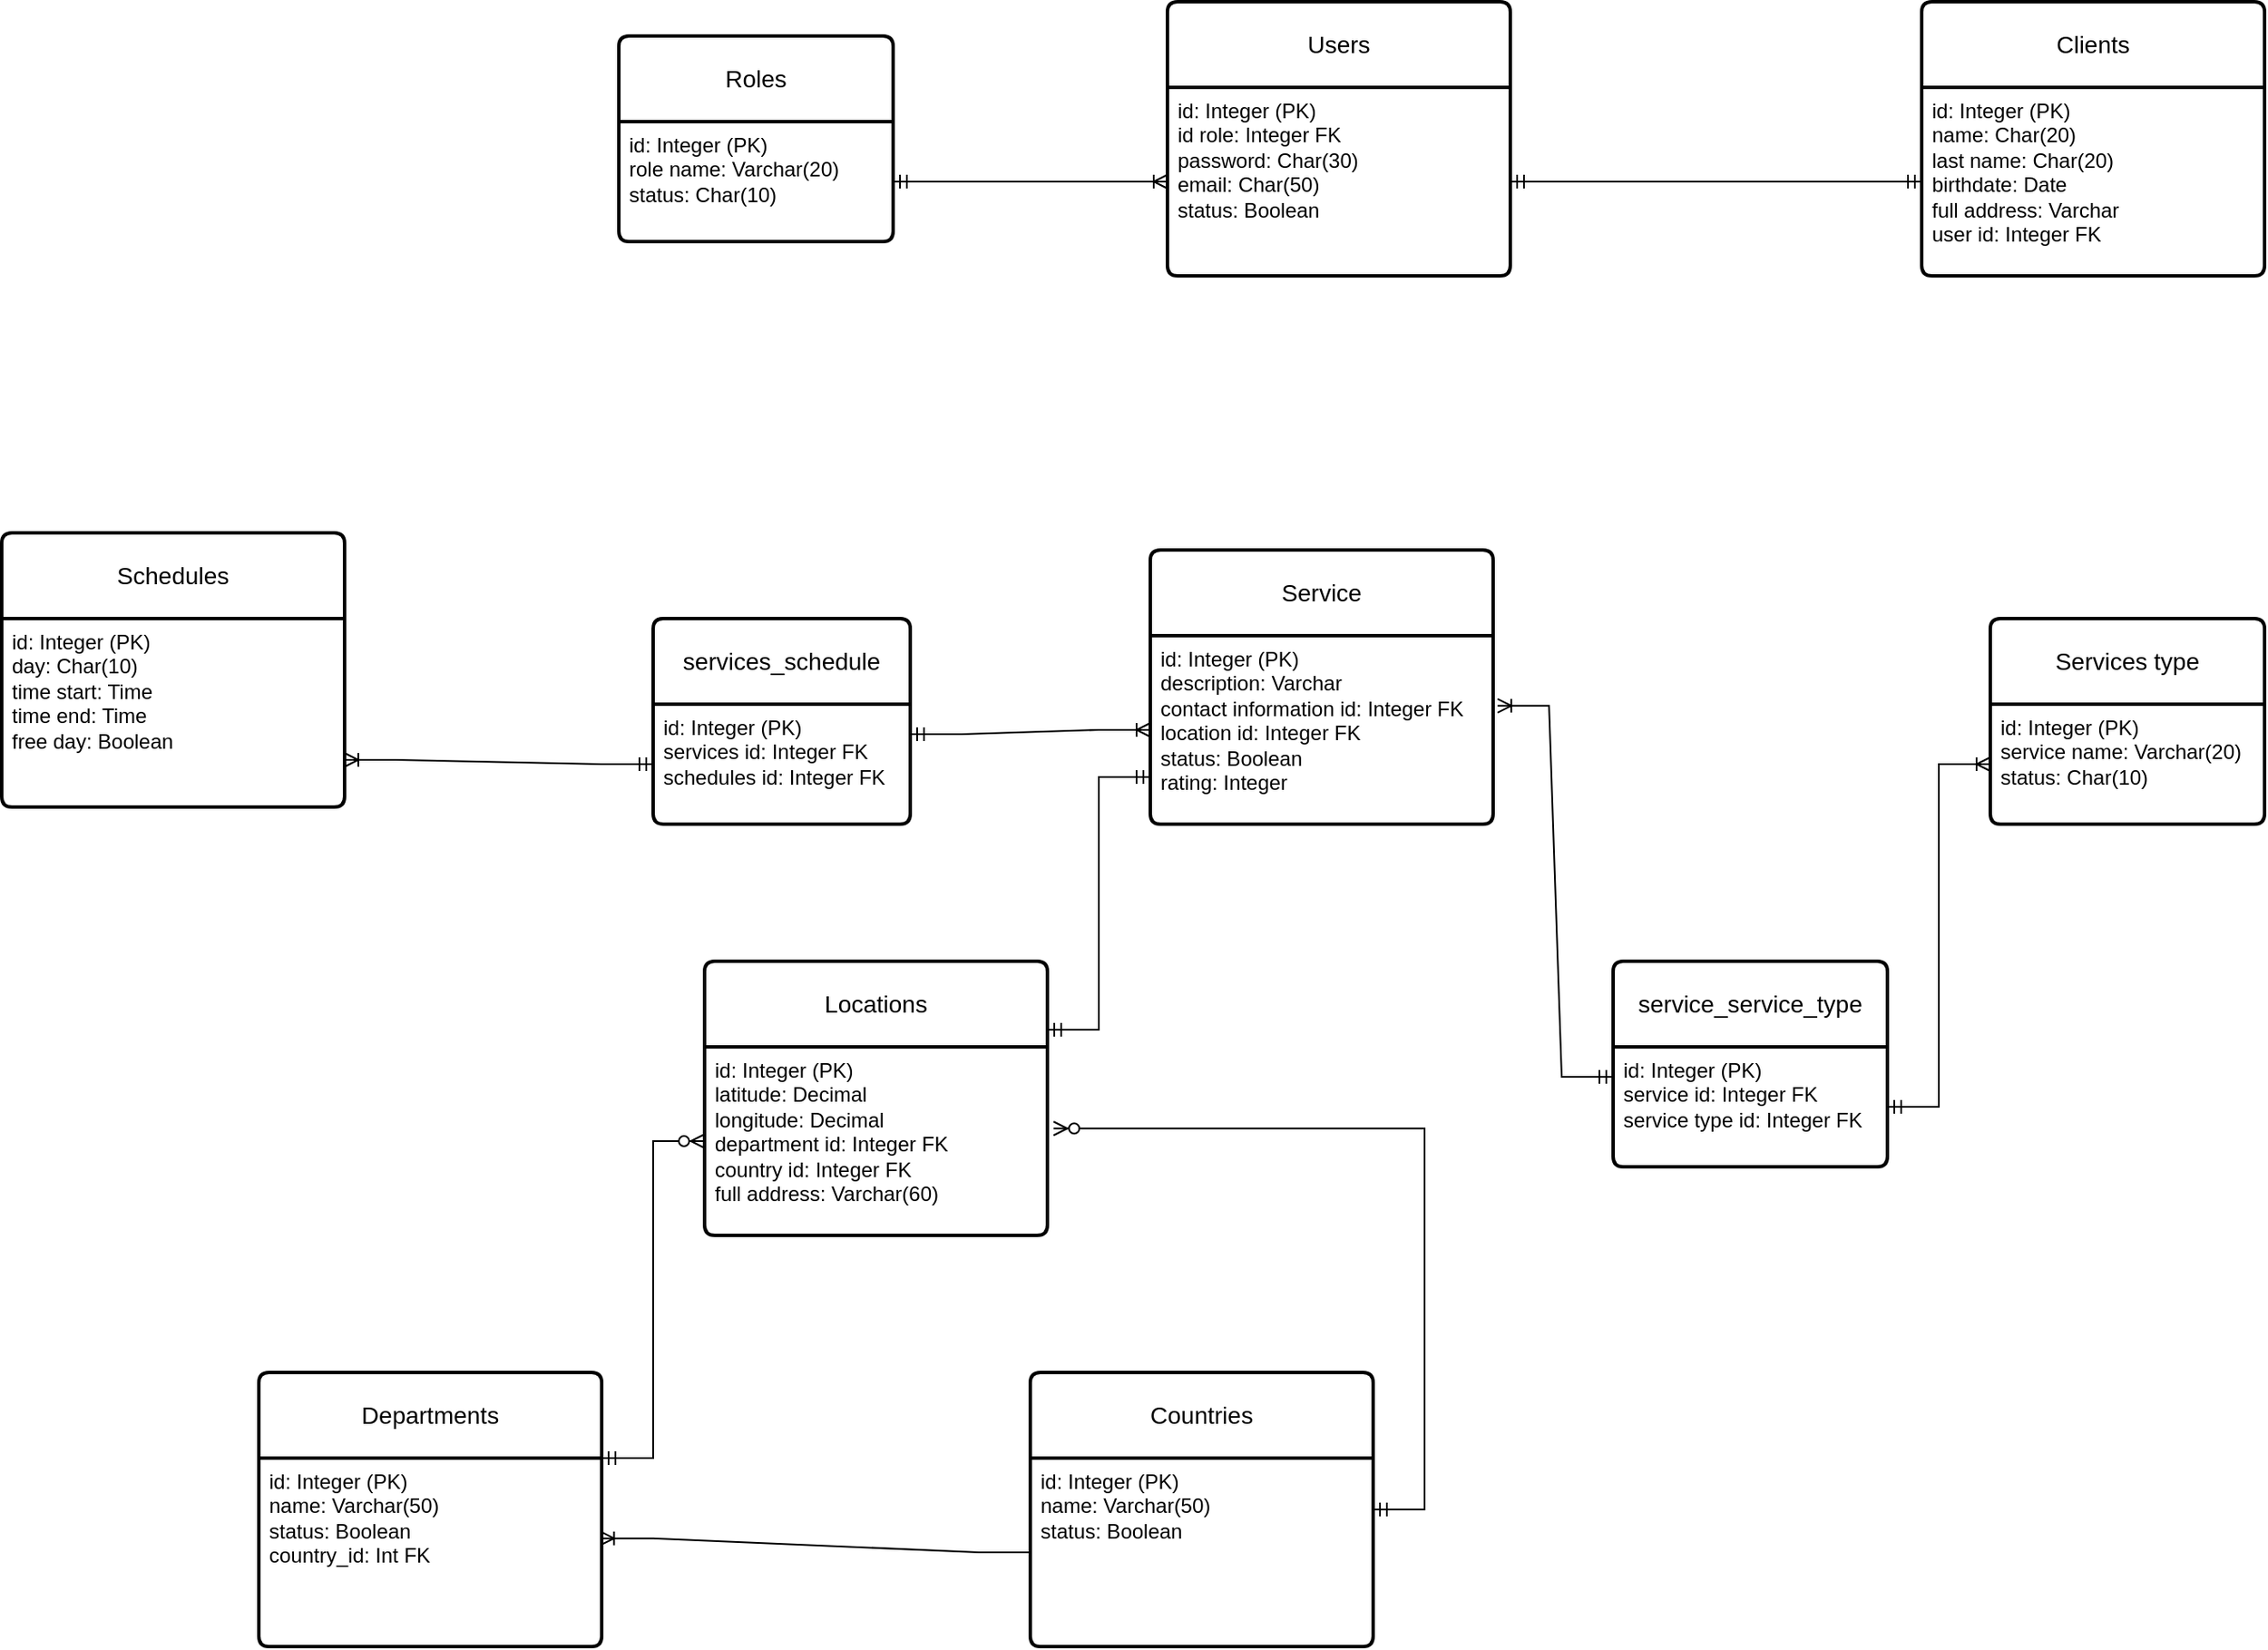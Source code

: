 <mxfile version="21.8.1" type="github">
  <diagram name="Page-1" id="JjEwmtj5MDWn0N0PvPRe">
    <mxGraphModel dx="1583" dy="1569" grid="1" gridSize="10" guides="1" tooltips="1" connect="1" arrows="1" fold="1" page="1" pageScale="1" pageWidth="850" pageHeight="1100" math="0" shadow="0">
      <root>
        <mxCell id="0" />
        <mxCell id="1" parent="0" />
        <mxCell id="XtZk6QxF-_q8XOVQxI7a-14" value="Service" style="swimlane;childLayout=stackLayout;horizontal=1;startSize=50;horizontalStack=0;rounded=1;fontSize=14;fontStyle=0;strokeWidth=2;resizeParent=0;resizeLast=1;shadow=0;dashed=0;align=center;arcSize=4;whiteSpace=wrap;html=1;" parent="1" vertex="1">
          <mxGeometry x="110" y="40" width="200" height="160" as="geometry" />
        </mxCell>
        <mxCell id="XtZk6QxF-_q8XOVQxI7a-15" value="id: Integer (PK)&lt;br&gt;description: Varchar&lt;br&gt;contact information id: Integer FK&lt;br&gt;location id: Integer FK&lt;br&gt;status: Boolean&lt;br&gt;rating: Integer&amp;nbsp;" style="align=left;strokeColor=none;fillColor=none;spacingLeft=4;fontSize=12;verticalAlign=top;resizable=0;rotatable=0;part=1;html=1;" parent="XtZk6QxF-_q8XOVQxI7a-14" vertex="1">
          <mxGeometry y="50" width="200" height="110" as="geometry" />
        </mxCell>
        <mxCell id="XtZk6QxF-_q8XOVQxI7a-16" value="Schedules" style="swimlane;childLayout=stackLayout;horizontal=1;startSize=50;horizontalStack=0;rounded=1;fontSize=14;fontStyle=0;strokeWidth=2;resizeParent=0;resizeLast=1;shadow=0;dashed=0;align=center;arcSize=4;whiteSpace=wrap;html=1;" parent="1" vertex="1">
          <mxGeometry x="-560" y="30" width="200" height="160" as="geometry" />
        </mxCell>
        <mxCell id="XtZk6QxF-_q8XOVQxI7a-17" value="id: Integer (PK)&lt;br&gt;day: Char(10)&lt;br&gt;time start: Time&lt;br&gt;time end: Time&lt;br&gt;free day: Boolean" style="align=left;strokeColor=none;fillColor=none;spacingLeft=4;fontSize=12;verticalAlign=top;resizable=0;rotatable=0;part=1;html=1;" parent="XtZk6QxF-_q8XOVQxI7a-16" vertex="1">
          <mxGeometry y="50" width="200" height="110" as="geometry" />
        </mxCell>
        <mxCell id="XtZk6QxF-_q8XOVQxI7a-18" value="services_schedule" style="swimlane;childLayout=stackLayout;horizontal=1;startSize=50;horizontalStack=0;rounded=1;fontSize=14;fontStyle=0;strokeWidth=2;resizeParent=0;resizeLast=1;shadow=0;dashed=0;align=center;arcSize=4;whiteSpace=wrap;html=1;" parent="1" vertex="1">
          <mxGeometry x="-180" y="80" width="150" height="120" as="geometry" />
        </mxCell>
        <mxCell id="XtZk6QxF-_q8XOVQxI7a-19" value="id: Integer (PK)&lt;br&gt;services id: Integer FK&lt;br&gt;schedules id: Integer FK" style="align=left;strokeColor=none;fillColor=none;spacingLeft=4;fontSize=12;verticalAlign=top;resizable=0;rotatable=0;part=1;html=1;" parent="XtZk6QxF-_q8XOVQxI7a-18" vertex="1">
          <mxGeometry y="50" width="150" height="70" as="geometry" />
        </mxCell>
        <mxCell id="XtZk6QxF-_q8XOVQxI7a-22" value="" style="edgeStyle=entityRelationEdgeStyle;fontSize=12;html=1;endArrow=ERoneToMany;startArrow=ERmandOne;rounded=0;entryX=1;entryY=0.75;entryDx=0;entryDy=0;exitX=0;exitY=0.5;exitDx=0;exitDy=0;" parent="1" source="XtZk6QxF-_q8XOVQxI7a-19" target="XtZk6QxF-_q8XOVQxI7a-17" edge="1">
          <mxGeometry width="100" height="100" relative="1" as="geometry">
            <mxPoint x="-230" y="390" as="sourcePoint" />
            <mxPoint x="-250" y="280" as="targetPoint" />
            <Array as="points">
              <mxPoint x="-270" y="370" />
              <mxPoint x="-200" y="310" />
              <mxPoint x="-230" y="370" />
            </Array>
          </mxGeometry>
        </mxCell>
        <mxCell id="XtZk6QxF-_q8XOVQxI7a-26" value="" style="edgeStyle=entityRelationEdgeStyle;fontSize=12;html=1;endArrow=ERoneToMany;startArrow=ERmandOne;rounded=0;entryX=0;entryY=0.5;entryDx=0;entryDy=0;exitX=1;exitY=0.25;exitDx=0;exitDy=0;" parent="1" source="XtZk6QxF-_q8XOVQxI7a-19" target="XtZk6QxF-_q8XOVQxI7a-15" edge="1">
          <mxGeometry width="100" height="100" relative="1" as="geometry">
            <mxPoint x="-90" y="358" as="sourcePoint" />
            <mxPoint x="-150" y="155" as="targetPoint" />
            <Array as="points">
              <mxPoint x="-260" y="380" />
              <mxPoint x="-190" y="320" />
              <mxPoint x="-220" y="380" />
            </Array>
          </mxGeometry>
        </mxCell>
        <mxCell id="XtZk6QxF-_q8XOVQxI7a-27" value="Services type" style="swimlane;childLayout=stackLayout;horizontal=1;startSize=50;horizontalStack=0;rounded=1;fontSize=14;fontStyle=0;strokeWidth=2;resizeParent=0;resizeLast=1;shadow=0;dashed=0;align=center;arcSize=4;whiteSpace=wrap;html=1;" parent="1" vertex="1">
          <mxGeometry x="600" y="80" width="160" height="120" as="geometry" />
        </mxCell>
        <mxCell id="XtZk6QxF-_q8XOVQxI7a-28" value="id: Integer (PK)&lt;br&gt;service name: Varchar(20)&lt;br&gt;status: Char(10)" style="align=left;strokeColor=none;fillColor=none;spacingLeft=4;fontSize=12;verticalAlign=top;resizable=0;rotatable=0;part=1;html=1;" parent="XtZk6QxF-_q8XOVQxI7a-27" vertex="1">
          <mxGeometry y="50" width="160" height="70" as="geometry" />
        </mxCell>
        <mxCell id="19-on1ZWLtMRSixz8w2d-1" value="service_service_type" style="swimlane;childLayout=stackLayout;horizontal=1;startSize=50;horizontalStack=0;rounded=1;fontSize=14;fontStyle=0;strokeWidth=2;resizeParent=0;resizeLast=1;shadow=0;dashed=0;align=center;arcSize=4;whiteSpace=wrap;html=1;" parent="1" vertex="1">
          <mxGeometry x="380" y="280" width="160" height="120" as="geometry" />
        </mxCell>
        <mxCell id="19-on1ZWLtMRSixz8w2d-2" value="id: Integer (PK)&lt;br&gt;service id: Integer FK&lt;br&gt;service type id: Integer FK" style="align=left;strokeColor=none;fillColor=none;spacingLeft=4;fontSize=12;verticalAlign=top;resizable=0;rotatable=0;part=1;html=1;" parent="19-on1ZWLtMRSixz8w2d-1" vertex="1">
          <mxGeometry y="50" width="160" height="70" as="geometry" />
        </mxCell>
        <mxCell id="19-on1ZWLtMRSixz8w2d-3" value="" style="edgeStyle=entityRelationEdgeStyle;fontSize=12;html=1;endArrow=ERoneToMany;startArrow=ERmandOne;rounded=0;exitX=0;exitY=0.25;exitDx=0;exitDy=0;entryX=1.013;entryY=0.372;entryDx=0;entryDy=0;entryPerimeter=0;" parent="1" source="19-on1ZWLtMRSixz8w2d-2" target="XtZk6QxF-_q8XOVQxI7a-15" edge="1">
          <mxGeometry width="100" height="100" relative="1" as="geometry">
            <mxPoint x="180" y="460" as="sourcePoint" />
            <mxPoint x="220" y="270" as="targetPoint" />
          </mxGeometry>
        </mxCell>
        <mxCell id="19-on1ZWLtMRSixz8w2d-4" value="" style="edgeStyle=entityRelationEdgeStyle;fontSize=12;html=1;endArrow=ERoneToMany;startArrow=ERmandOne;rounded=0;exitX=1;exitY=0.5;exitDx=0;exitDy=0;" parent="1" source="19-on1ZWLtMRSixz8w2d-2" target="XtZk6QxF-_q8XOVQxI7a-28" edge="1">
          <mxGeometry width="100" height="100" relative="1" as="geometry">
            <mxPoint x="587" y="557" as="sourcePoint" />
            <mxPoint x="580" y="300" as="targetPoint" />
          </mxGeometry>
        </mxCell>
        <mxCell id="19-on1ZWLtMRSixz8w2d-5" value="Locations" style="swimlane;childLayout=stackLayout;horizontal=1;startSize=50;horizontalStack=0;rounded=1;fontSize=14;fontStyle=0;strokeWidth=2;resizeParent=0;resizeLast=1;shadow=0;dashed=0;align=center;arcSize=4;whiteSpace=wrap;html=1;" parent="1" vertex="1">
          <mxGeometry x="-150" y="280" width="200" height="160" as="geometry" />
        </mxCell>
        <mxCell id="19-on1ZWLtMRSixz8w2d-6" value="id: Integer (PK)&lt;br&gt;latitude: Decimal&lt;br&gt;longitude: Decimal&lt;br&gt;department id: Integer FK&lt;br&gt;country id: Integer FK&lt;br&gt;full address: Varchar(60)" style="align=left;strokeColor=none;fillColor=none;spacingLeft=4;fontSize=12;verticalAlign=top;resizable=0;rotatable=0;part=1;html=1;" parent="19-on1ZWLtMRSixz8w2d-5" vertex="1">
          <mxGeometry y="50" width="200" height="110" as="geometry" />
        </mxCell>
        <mxCell id="lZ5rrkfNjCBdKvJuL95W-1" value="" style="edgeStyle=entityRelationEdgeStyle;fontSize=12;html=1;endArrow=ERmandOne;startArrow=ERmandOne;rounded=0;entryX=1;entryY=0.25;entryDx=0;entryDy=0;exitX=0;exitY=0.75;exitDx=0;exitDy=0;" parent="1" source="XtZk6QxF-_q8XOVQxI7a-15" target="19-on1ZWLtMRSixz8w2d-5" edge="1">
          <mxGeometry width="100" height="100" relative="1" as="geometry">
            <mxPoint x="150" y="270" as="sourcePoint" />
            <mxPoint x="60" y="210" as="targetPoint" />
          </mxGeometry>
        </mxCell>
        <mxCell id="JZs5IUJt6lr9gzF4YLtZ-1" value="Departments" style="swimlane;childLayout=stackLayout;horizontal=1;startSize=50;horizontalStack=0;rounded=1;fontSize=14;fontStyle=0;strokeWidth=2;resizeParent=0;resizeLast=1;shadow=0;dashed=0;align=center;arcSize=4;whiteSpace=wrap;html=1;" parent="1" vertex="1">
          <mxGeometry x="-410" y="520" width="200" height="160" as="geometry" />
        </mxCell>
        <mxCell id="JZs5IUJt6lr9gzF4YLtZ-2" value="id: Integer (PK)&lt;br&gt;name: Varchar(50)&lt;br&gt;status: Boolean&lt;br&gt;country_id: Int FK" style="align=left;strokeColor=none;fillColor=none;spacingLeft=4;fontSize=12;verticalAlign=top;resizable=0;rotatable=0;part=1;html=1;" parent="JZs5IUJt6lr9gzF4YLtZ-1" vertex="1">
          <mxGeometry y="50" width="200" height="110" as="geometry" />
        </mxCell>
        <mxCell id="JZs5IUJt6lr9gzF4YLtZ-3" value="" style="edgeStyle=entityRelationEdgeStyle;fontSize=12;html=1;endArrow=ERzeroToMany;startArrow=ERmandOne;rounded=0;exitX=1;exitY=0;exitDx=0;exitDy=0;entryX=0;entryY=0.5;entryDx=0;entryDy=0;" parent="1" source="JZs5IUJt6lr9gzF4YLtZ-2" target="19-on1ZWLtMRSixz8w2d-6" edge="1">
          <mxGeometry width="100" height="100" relative="1" as="geometry">
            <mxPoint x="-120" y="620" as="sourcePoint" />
            <mxPoint x="-20" y="520" as="targetPoint" />
          </mxGeometry>
        </mxCell>
        <mxCell id="JZs5IUJt6lr9gzF4YLtZ-5" value="Countries" style="swimlane;childLayout=stackLayout;horizontal=1;startSize=50;horizontalStack=0;rounded=1;fontSize=14;fontStyle=0;strokeWidth=2;resizeParent=0;resizeLast=1;shadow=0;dashed=0;align=center;arcSize=4;whiteSpace=wrap;html=1;" parent="1" vertex="1">
          <mxGeometry x="40" y="520" width="200" height="160" as="geometry" />
        </mxCell>
        <mxCell id="JZs5IUJt6lr9gzF4YLtZ-6" value="id: Integer (PK)&lt;br&gt;name: Varchar(50)&lt;br&gt;status: Boolean" style="align=left;strokeColor=none;fillColor=none;spacingLeft=4;fontSize=12;verticalAlign=top;resizable=0;rotatable=0;part=1;html=1;" parent="JZs5IUJt6lr9gzF4YLtZ-5" vertex="1">
          <mxGeometry y="50" width="200" height="110" as="geometry" />
        </mxCell>
        <mxCell id="JZs5IUJt6lr9gzF4YLtZ-8" value="" style="edgeStyle=entityRelationEdgeStyle;fontSize=12;html=1;endArrow=ERzeroToMany;startArrow=ERmandOne;rounded=0;entryX=1.018;entryY=0.433;entryDx=0;entryDy=0;entryPerimeter=0;" parent="1" source="JZs5IUJt6lr9gzF4YLtZ-5" target="19-on1ZWLtMRSixz8w2d-6" edge="1">
          <mxGeometry width="100" height="100" relative="1" as="geometry">
            <mxPoint x="130" y="600" as="sourcePoint" />
            <mxPoint x="80" y="470" as="targetPoint" />
          </mxGeometry>
        </mxCell>
        <mxCell id="JZs5IUJt6lr9gzF4YLtZ-24" value="Users" style="swimlane;childLayout=stackLayout;horizontal=1;startSize=50;horizontalStack=0;rounded=1;fontSize=14;fontStyle=0;strokeWidth=2;resizeParent=0;resizeLast=1;shadow=0;dashed=0;align=center;arcSize=4;whiteSpace=wrap;html=1;" parent="1" vertex="1">
          <mxGeometry x="120" y="-280" width="200" height="160" as="geometry" />
        </mxCell>
        <mxCell id="JZs5IUJt6lr9gzF4YLtZ-25" value="id: Integer (PK)&lt;br&gt;id role: Integer FK&lt;br&gt;password: Char(30)&lt;br&gt;email: Char(50)&lt;br&gt;status: Boolean" style="align=left;strokeColor=none;fillColor=none;spacingLeft=4;fontSize=12;verticalAlign=top;resizable=0;rotatable=0;part=1;html=1;" parent="JZs5IUJt6lr9gzF4YLtZ-24" vertex="1">
          <mxGeometry y="50" width="200" height="110" as="geometry" />
        </mxCell>
        <mxCell id="HLrtFZpS5AJr3RpoRb9L-1" value="Clients" style="swimlane;childLayout=stackLayout;horizontal=1;startSize=50;horizontalStack=0;rounded=1;fontSize=14;fontStyle=0;strokeWidth=2;resizeParent=0;resizeLast=1;shadow=0;dashed=0;align=center;arcSize=4;whiteSpace=wrap;html=1;" parent="1" vertex="1">
          <mxGeometry x="560" y="-280" width="200" height="160" as="geometry" />
        </mxCell>
        <mxCell id="HLrtFZpS5AJr3RpoRb9L-2" value="id: Integer (PK)&lt;br&gt;name: Char(20)&lt;br&gt;last name: Char(20)&lt;br&gt;birthdate: Date&lt;br&gt;full address: Varchar&lt;br&gt;user id: Integer FK" style="align=left;strokeColor=none;fillColor=none;spacingLeft=4;fontSize=12;verticalAlign=top;resizable=0;rotatable=0;part=1;html=1;" parent="HLrtFZpS5AJr3RpoRb9L-1" vertex="1">
          <mxGeometry y="50" width="200" height="110" as="geometry" />
        </mxCell>
        <mxCell id="HLrtFZpS5AJr3RpoRb9L-3" value="" style="edgeStyle=entityRelationEdgeStyle;fontSize=12;html=1;endArrow=ERmandOne;startArrow=ERmandOne;rounded=0;exitX=1;exitY=0.5;exitDx=0;exitDy=0;entryX=0;entryY=0.5;entryDx=0;entryDy=0;" parent="1" source="JZs5IUJt6lr9gzF4YLtZ-25" target="HLrtFZpS5AJr3RpoRb9L-2" edge="1">
          <mxGeometry width="100" height="100" relative="1" as="geometry">
            <mxPoint x="410" y="-80" as="sourcePoint" />
            <mxPoint x="510" y="-180" as="targetPoint" />
          </mxGeometry>
        </mxCell>
        <mxCell id="HLrtFZpS5AJr3RpoRb9L-4" value="Roles" style="swimlane;childLayout=stackLayout;horizontal=1;startSize=50;horizontalStack=0;rounded=1;fontSize=14;fontStyle=0;strokeWidth=2;resizeParent=0;resizeLast=1;shadow=0;dashed=0;align=center;arcSize=4;whiteSpace=wrap;html=1;" parent="1" vertex="1">
          <mxGeometry x="-200" y="-260" width="160" height="120" as="geometry" />
        </mxCell>
        <mxCell id="HLrtFZpS5AJr3RpoRb9L-5" value="id: Integer (PK)&lt;br&gt;role name: Varchar(20)&lt;br&gt;status: Char(10)" style="align=left;strokeColor=none;fillColor=none;spacingLeft=4;fontSize=12;verticalAlign=top;resizable=0;rotatable=0;part=1;html=1;" parent="HLrtFZpS5AJr3RpoRb9L-4" vertex="1">
          <mxGeometry y="50" width="160" height="70" as="geometry" />
        </mxCell>
        <mxCell id="44P5ZozS40HmvSYpF8Rn-1" value="" style="edgeStyle=entityRelationEdgeStyle;fontSize=12;html=1;endArrow=ERoneToMany;startArrow=ERmandOne;rounded=0;entryX=0;entryY=0.5;entryDx=0;entryDy=0;exitX=1;exitY=0.5;exitDx=0;exitDy=0;" parent="1" source="HLrtFZpS5AJr3RpoRb9L-5" target="JZs5IUJt6lr9gzF4YLtZ-25" edge="1">
          <mxGeometry width="100" height="100" relative="1" as="geometry">
            <mxPoint x="10" y="-50" as="sourcePoint" />
            <mxPoint x="110" y="-150" as="targetPoint" />
          </mxGeometry>
        </mxCell>
        <mxCell id="4LgIaFr2GrLFOZZ-PvYE-5" value="" style="edgeStyle=entityRelationEdgeStyle;fontSize=12;html=1;endArrow=ERoneToMany;rounded=0;entryX=0.996;entryY=0.426;entryDx=0;entryDy=0;entryPerimeter=0;exitX=0;exitY=0.5;exitDx=0;exitDy=0;" edge="1" parent="1" source="JZs5IUJt6lr9gzF4YLtZ-6" target="JZs5IUJt6lr9gzF4YLtZ-2">
          <mxGeometry width="100" height="100" relative="1" as="geometry">
            <mxPoint x="-160" y="520" as="sourcePoint" />
            <mxPoint x="-80" y="520" as="targetPoint" />
            <Array as="points">
              <mxPoint x="-120" y="580" />
              <mxPoint x="-140" y="560" />
            </Array>
          </mxGeometry>
        </mxCell>
      </root>
    </mxGraphModel>
  </diagram>
</mxfile>
